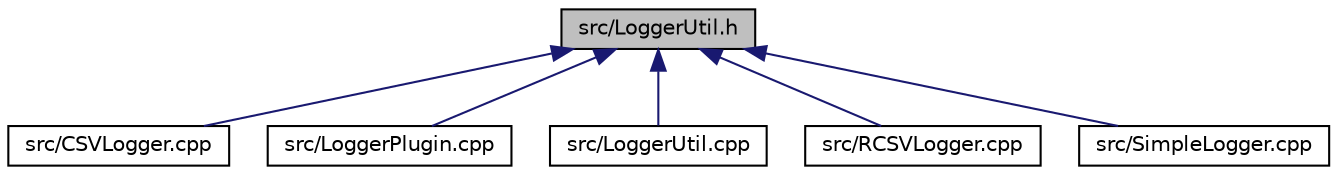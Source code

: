 digraph "src/LoggerUtil.h"
{
  edge [fontname="Helvetica",fontsize="10",labelfontname="Helvetica",labelfontsize="10"];
  node [fontname="Helvetica",fontsize="10",shape=record];
  Node3 [label="src/LoggerUtil.h",height=0.2,width=0.4,color="black", fillcolor="grey75", style="filled", fontcolor="black"];
  Node3 -> Node4 [dir="back",color="midnightblue",fontsize="10",style="solid",fontname="Helvetica"];
  Node4 [label="src/CSVLogger.cpp",height=0.2,width=0.4,color="black", fillcolor="white", style="filled",URL="$CSVLogger_8cpp.html",tooltip="Source for a QML CSV file logger. "];
  Node3 -> Node5 [dir="back",color="midnightblue",fontsize="10",style="solid",fontname="Helvetica"];
  Node5 [label="src/LoggerPlugin.cpp",height=0.2,width=0.4,color="black", fillcolor="white", style="filled",URL="$LoggerPlugin_8cpp.html",tooltip="Implementation of the object that exposes the Logger plugin components as QML objects. "];
  Node3 -> Node6 [dir="back",color="midnightblue",fontsize="10",style="solid",fontname="Helvetica"];
  Node6 [label="src/LoggerUtil.cpp",height=0.2,width=0.4,color="black", fillcolor="white", style="filled",URL="$LoggerUtil_8cpp.html",tooltip="Logger utilities header. "];
  Node3 -> Node7 [dir="back",color="midnightblue",fontsize="10",style="solid",fontname="Helvetica"];
  Node7 [label="src/RCSVLogger.cpp",height=0.2,width=0.4,color="black", fillcolor="white", style="filled",URL="$RCSVLogger_8cpp.html",tooltip="Source for a QML CSV file logger with robust data transfer capability. "];
  Node3 -> Node8 [dir="back",color="midnightblue",fontsize="10",style="solid",fontname="Helvetica"];
  Node8 [label="src/SimpleLogger.cpp",height=0.2,width=0.4,color="black", fillcolor="white", style="filled",URL="$SimpleLogger_8cpp.html",tooltip="Source for a simple line-by-line logger. "];
}

